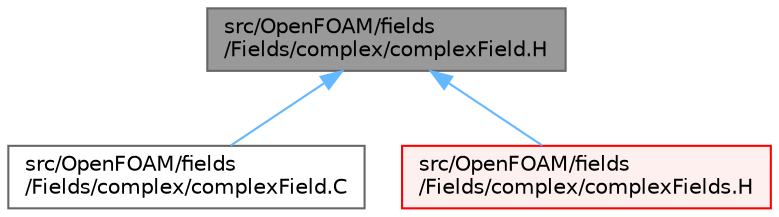 digraph "src/OpenFOAM/fields/Fields/complex/complexField.H"
{
 // LATEX_PDF_SIZE
  bgcolor="transparent";
  edge [fontname=Helvetica,fontsize=10,labelfontname=Helvetica,labelfontsize=10];
  node [fontname=Helvetica,fontsize=10,shape=box,height=0.2,width=0.4];
  Node1 [id="Node000001",label="src/OpenFOAM/fields\l/Fields/complex/complexField.H",height=0.2,width=0.4,color="gray40", fillcolor="grey60", style="filled", fontcolor="black",tooltip=" "];
  Node1 -> Node2 [id="edge1_Node000001_Node000002",dir="back",color="steelblue1",style="solid",tooltip=" "];
  Node2 [id="Node000002",label="src/OpenFOAM/fields\l/Fields/complex/complexField.C",height=0.2,width=0.4,color="grey40", fillcolor="white", style="filled",URL="$complexField_8C.html",tooltip=" "];
  Node1 -> Node3 [id="edge2_Node000001_Node000003",dir="back",color="steelblue1",style="solid",tooltip=" "];
  Node3 [id="Node000003",label="src/OpenFOAM/fields\l/Fields/complex/complexFields.H",height=0.2,width=0.4,color="red", fillcolor="#FFF0F0", style="filled",URL="$complexFields_8H.html",tooltip="Specialisations of Field<T> for complex and complexVector."];
}
